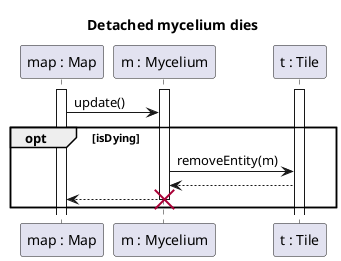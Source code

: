 @startuml Mycelium dies

title Detached mycelium dies

participant "map : Map" as M
participant "m : Mycelium" as T
participant "t : Tile" as Tl

activate T
activate M
activate Tl

M -> T : update()
opt isDying
    T -> Tl : removeEntity(m)
    Tl --> T
    T --> M

destroy T

end


@enduml
